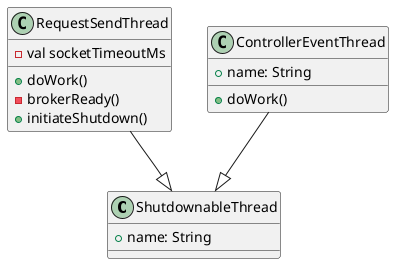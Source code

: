 @startuml
class ShutdownableThread{
    +name: String
}

class RequestSendThread{
    -val socketTimeoutMs

    +doWork()
    -brokerReady()
    +initiateShutdown()
}

class ControllerEventThread{
    +name: String

    +doWork()
}

RequestSendThread --|> ShutdownableThread
ControllerEventThread --|> ShutdownableThread
@enduml
